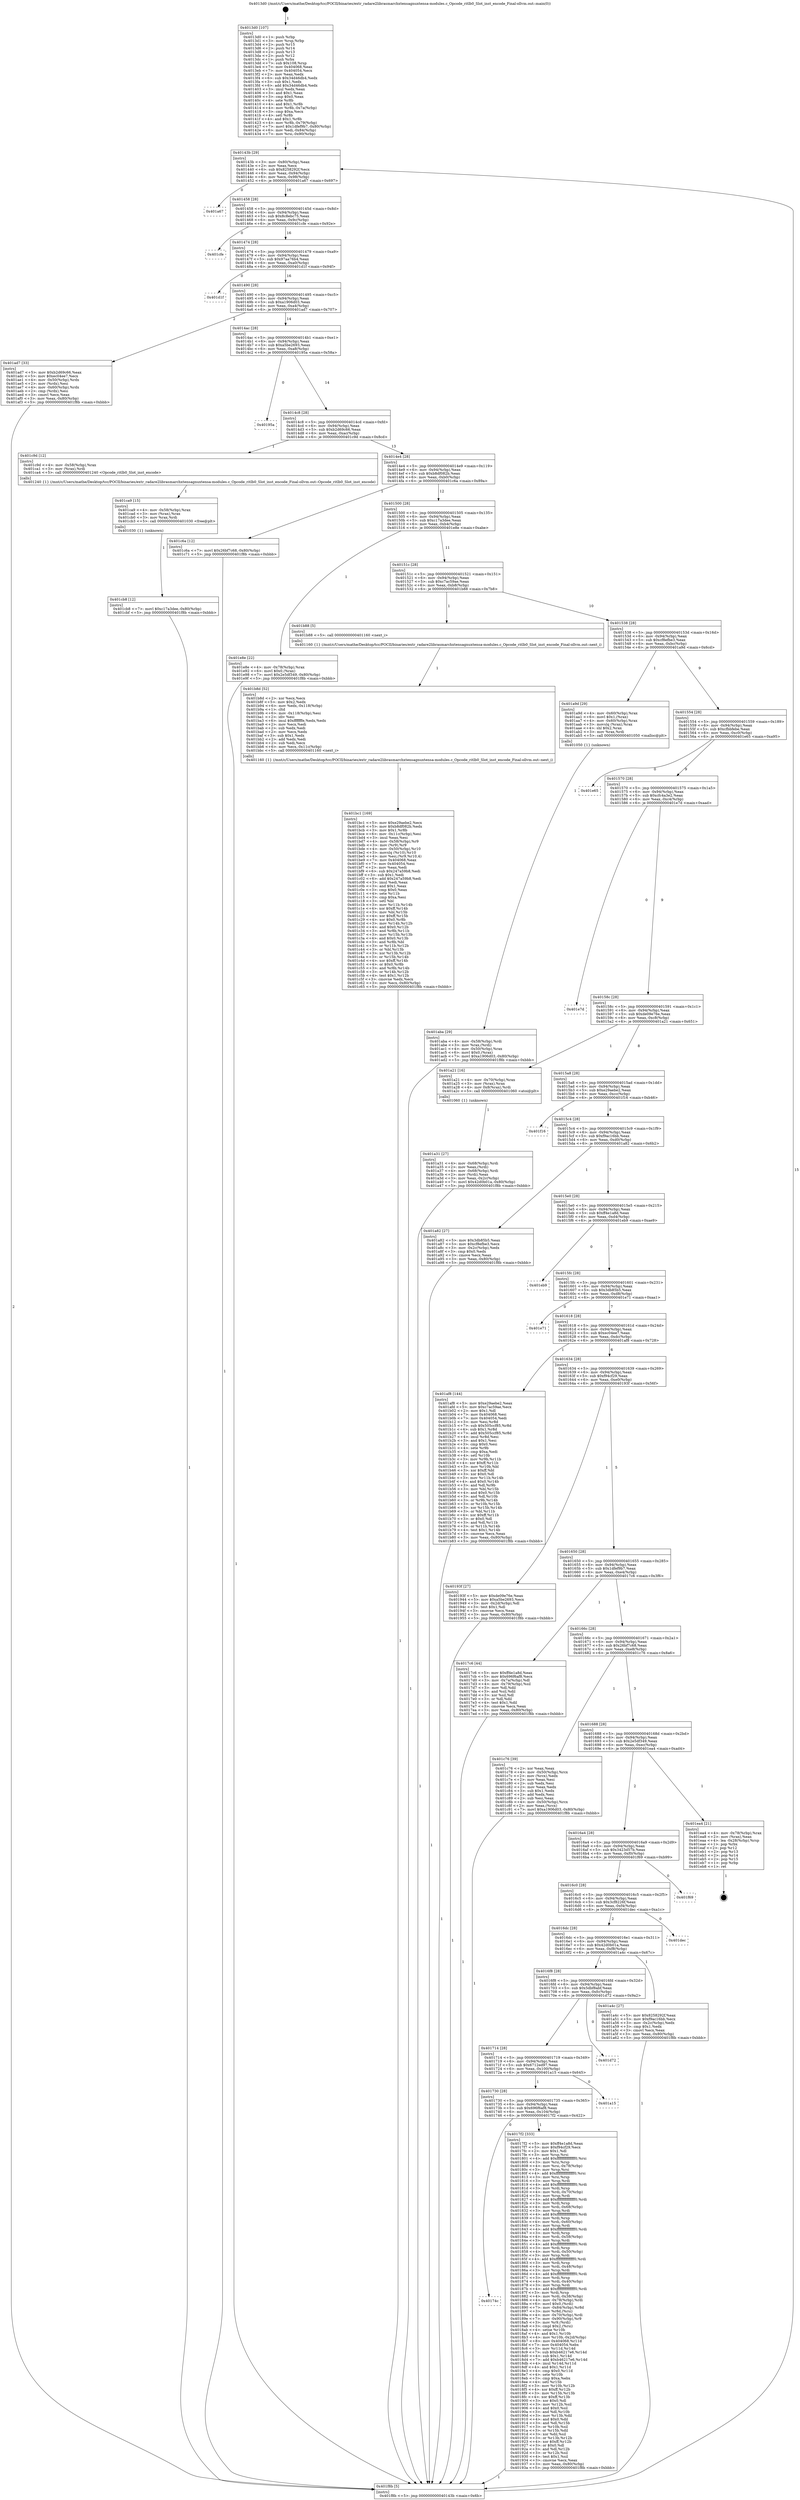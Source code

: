 digraph "0x4013d0" {
  label = "0x4013d0 (/mnt/c/Users/mathe/Desktop/tcc/POCII/binaries/extr_radare2librasmarchxtensagnuxtensa-modules.c_Opcode_ritlb0_Slot_inst_encode_Final-ollvm.out::main(0))"
  labelloc = "t"
  node[shape=record]

  Entry [label="",width=0.3,height=0.3,shape=circle,fillcolor=black,style=filled]
  "0x40143b" [label="{
     0x40143b [29]\l
     | [instrs]\l
     &nbsp;&nbsp;0x40143b \<+3\>: mov -0x80(%rbp),%eax\l
     &nbsp;&nbsp;0x40143e \<+2\>: mov %eax,%ecx\l
     &nbsp;&nbsp;0x401440 \<+6\>: sub $0x8258292f,%ecx\l
     &nbsp;&nbsp;0x401446 \<+6\>: mov %eax,-0x94(%rbp)\l
     &nbsp;&nbsp;0x40144c \<+6\>: mov %ecx,-0x98(%rbp)\l
     &nbsp;&nbsp;0x401452 \<+6\>: je 0000000000401a67 \<main+0x697\>\l
  }"]
  "0x401a67" [label="{
     0x401a67\l
  }", style=dashed]
  "0x401458" [label="{
     0x401458 [28]\l
     | [instrs]\l
     &nbsp;&nbsp;0x401458 \<+5\>: jmp 000000000040145d \<main+0x8d\>\l
     &nbsp;&nbsp;0x40145d \<+6\>: mov -0x94(%rbp),%eax\l
     &nbsp;&nbsp;0x401463 \<+5\>: sub $0x8c8ebc75,%eax\l
     &nbsp;&nbsp;0x401468 \<+6\>: mov %eax,-0x9c(%rbp)\l
     &nbsp;&nbsp;0x40146e \<+6\>: je 0000000000401cfe \<main+0x92e\>\l
  }"]
  Exit [label="",width=0.3,height=0.3,shape=circle,fillcolor=black,style=filled,peripheries=2]
  "0x401cfe" [label="{
     0x401cfe\l
  }", style=dashed]
  "0x401474" [label="{
     0x401474 [28]\l
     | [instrs]\l
     &nbsp;&nbsp;0x401474 \<+5\>: jmp 0000000000401479 \<main+0xa9\>\l
     &nbsp;&nbsp;0x401479 \<+6\>: mov -0x94(%rbp),%eax\l
     &nbsp;&nbsp;0x40147f \<+5\>: sub $0x97aa76b4,%eax\l
     &nbsp;&nbsp;0x401484 \<+6\>: mov %eax,-0xa0(%rbp)\l
     &nbsp;&nbsp;0x40148a \<+6\>: je 0000000000401d1f \<main+0x94f\>\l
  }"]
  "0x401cb8" [label="{
     0x401cb8 [12]\l
     | [instrs]\l
     &nbsp;&nbsp;0x401cb8 \<+7\>: movl $0xc17a3dee,-0x80(%rbp)\l
     &nbsp;&nbsp;0x401cbf \<+5\>: jmp 0000000000401f8b \<main+0xbbb\>\l
  }"]
  "0x401d1f" [label="{
     0x401d1f\l
  }", style=dashed]
  "0x401490" [label="{
     0x401490 [28]\l
     | [instrs]\l
     &nbsp;&nbsp;0x401490 \<+5\>: jmp 0000000000401495 \<main+0xc5\>\l
     &nbsp;&nbsp;0x401495 \<+6\>: mov -0x94(%rbp),%eax\l
     &nbsp;&nbsp;0x40149b \<+5\>: sub $0xa1906d03,%eax\l
     &nbsp;&nbsp;0x4014a0 \<+6\>: mov %eax,-0xa4(%rbp)\l
     &nbsp;&nbsp;0x4014a6 \<+6\>: je 0000000000401ad7 \<main+0x707\>\l
  }"]
  "0x401ca9" [label="{
     0x401ca9 [15]\l
     | [instrs]\l
     &nbsp;&nbsp;0x401ca9 \<+4\>: mov -0x58(%rbp),%rax\l
     &nbsp;&nbsp;0x401cad \<+3\>: mov (%rax),%rax\l
     &nbsp;&nbsp;0x401cb0 \<+3\>: mov %rax,%rdi\l
     &nbsp;&nbsp;0x401cb3 \<+5\>: call 0000000000401030 \<free@plt\>\l
     | [calls]\l
     &nbsp;&nbsp;0x401030 \{1\} (unknown)\l
  }"]
  "0x401ad7" [label="{
     0x401ad7 [33]\l
     | [instrs]\l
     &nbsp;&nbsp;0x401ad7 \<+5\>: mov $0xb2d69c66,%eax\l
     &nbsp;&nbsp;0x401adc \<+5\>: mov $0xec04ee7,%ecx\l
     &nbsp;&nbsp;0x401ae1 \<+4\>: mov -0x50(%rbp),%rdx\l
     &nbsp;&nbsp;0x401ae5 \<+2\>: mov (%rdx),%esi\l
     &nbsp;&nbsp;0x401ae7 \<+4\>: mov -0x60(%rbp),%rdx\l
     &nbsp;&nbsp;0x401aeb \<+2\>: cmp (%rdx),%esi\l
     &nbsp;&nbsp;0x401aed \<+3\>: cmovl %ecx,%eax\l
     &nbsp;&nbsp;0x401af0 \<+3\>: mov %eax,-0x80(%rbp)\l
     &nbsp;&nbsp;0x401af3 \<+5\>: jmp 0000000000401f8b \<main+0xbbb\>\l
  }"]
  "0x4014ac" [label="{
     0x4014ac [28]\l
     | [instrs]\l
     &nbsp;&nbsp;0x4014ac \<+5\>: jmp 00000000004014b1 \<main+0xe1\>\l
     &nbsp;&nbsp;0x4014b1 \<+6\>: mov -0x94(%rbp),%eax\l
     &nbsp;&nbsp;0x4014b7 \<+5\>: sub $0xa5be2693,%eax\l
     &nbsp;&nbsp;0x4014bc \<+6\>: mov %eax,-0xa8(%rbp)\l
     &nbsp;&nbsp;0x4014c2 \<+6\>: je 000000000040195a \<main+0x58a\>\l
  }"]
  "0x401bc1" [label="{
     0x401bc1 [169]\l
     | [instrs]\l
     &nbsp;&nbsp;0x401bc1 \<+5\>: mov $0xe29aebe2,%ecx\l
     &nbsp;&nbsp;0x401bc6 \<+5\>: mov $0xb8df082b,%edx\l
     &nbsp;&nbsp;0x401bcb \<+3\>: mov $0x1,%r8b\l
     &nbsp;&nbsp;0x401bce \<+6\>: mov -0x11c(%rbp),%esi\l
     &nbsp;&nbsp;0x401bd4 \<+3\>: imul %eax,%esi\l
     &nbsp;&nbsp;0x401bd7 \<+4\>: mov -0x58(%rbp),%r9\l
     &nbsp;&nbsp;0x401bdb \<+3\>: mov (%r9),%r9\l
     &nbsp;&nbsp;0x401bde \<+4\>: mov -0x50(%rbp),%r10\l
     &nbsp;&nbsp;0x401be2 \<+3\>: movslq (%r10),%r10\l
     &nbsp;&nbsp;0x401be5 \<+4\>: mov %esi,(%r9,%r10,4)\l
     &nbsp;&nbsp;0x401be9 \<+7\>: mov 0x404068,%eax\l
     &nbsp;&nbsp;0x401bf0 \<+7\>: mov 0x404054,%esi\l
     &nbsp;&nbsp;0x401bf7 \<+2\>: mov %eax,%edi\l
     &nbsp;&nbsp;0x401bf9 \<+6\>: sub $0x247a59b8,%edi\l
     &nbsp;&nbsp;0x401bff \<+3\>: sub $0x1,%edi\l
     &nbsp;&nbsp;0x401c02 \<+6\>: add $0x247a59b8,%edi\l
     &nbsp;&nbsp;0x401c08 \<+3\>: imul %edi,%eax\l
     &nbsp;&nbsp;0x401c0b \<+3\>: and $0x1,%eax\l
     &nbsp;&nbsp;0x401c0e \<+3\>: cmp $0x0,%eax\l
     &nbsp;&nbsp;0x401c11 \<+4\>: sete %r11b\l
     &nbsp;&nbsp;0x401c15 \<+3\>: cmp $0xa,%esi\l
     &nbsp;&nbsp;0x401c18 \<+3\>: setl %bl\l
     &nbsp;&nbsp;0x401c1b \<+3\>: mov %r11b,%r14b\l
     &nbsp;&nbsp;0x401c1e \<+4\>: xor $0xff,%r14b\l
     &nbsp;&nbsp;0x401c22 \<+3\>: mov %bl,%r15b\l
     &nbsp;&nbsp;0x401c25 \<+4\>: xor $0xff,%r15b\l
     &nbsp;&nbsp;0x401c29 \<+4\>: xor $0x0,%r8b\l
     &nbsp;&nbsp;0x401c2d \<+3\>: mov %r14b,%r12b\l
     &nbsp;&nbsp;0x401c30 \<+4\>: and $0x0,%r12b\l
     &nbsp;&nbsp;0x401c34 \<+3\>: and %r8b,%r11b\l
     &nbsp;&nbsp;0x401c37 \<+3\>: mov %r15b,%r13b\l
     &nbsp;&nbsp;0x401c3a \<+4\>: and $0x0,%r13b\l
     &nbsp;&nbsp;0x401c3e \<+3\>: and %r8b,%bl\l
     &nbsp;&nbsp;0x401c41 \<+3\>: or %r11b,%r12b\l
     &nbsp;&nbsp;0x401c44 \<+3\>: or %bl,%r13b\l
     &nbsp;&nbsp;0x401c47 \<+3\>: xor %r13b,%r12b\l
     &nbsp;&nbsp;0x401c4a \<+3\>: or %r15b,%r14b\l
     &nbsp;&nbsp;0x401c4d \<+4\>: xor $0xff,%r14b\l
     &nbsp;&nbsp;0x401c51 \<+4\>: or $0x0,%r8b\l
     &nbsp;&nbsp;0x401c55 \<+3\>: and %r8b,%r14b\l
     &nbsp;&nbsp;0x401c58 \<+3\>: or %r14b,%r12b\l
     &nbsp;&nbsp;0x401c5b \<+4\>: test $0x1,%r12b\l
     &nbsp;&nbsp;0x401c5f \<+3\>: cmovne %edx,%ecx\l
     &nbsp;&nbsp;0x401c62 \<+3\>: mov %ecx,-0x80(%rbp)\l
     &nbsp;&nbsp;0x401c65 \<+5\>: jmp 0000000000401f8b \<main+0xbbb\>\l
  }"]
  "0x40195a" [label="{
     0x40195a\l
  }", style=dashed]
  "0x4014c8" [label="{
     0x4014c8 [28]\l
     | [instrs]\l
     &nbsp;&nbsp;0x4014c8 \<+5\>: jmp 00000000004014cd \<main+0xfd\>\l
     &nbsp;&nbsp;0x4014cd \<+6\>: mov -0x94(%rbp),%eax\l
     &nbsp;&nbsp;0x4014d3 \<+5\>: sub $0xb2d69c66,%eax\l
     &nbsp;&nbsp;0x4014d8 \<+6\>: mov %eax,-0xac(%rbp)\l
     &nbsp;&nbsp;0x4014de \<+6\>: je 0000000000401c9d \<main+0x8cd\>\l
  }"]
  "0x401b8d" [label="{
     0x401b8d [52]\l
     | [instrs]\l
     &nbsp;&nbsp;0x401b8d \<+2\>: xor %ecx,%ecx\l
     &nbsp;&nbsp;0x401b8f \<+5\>: mov $0x2,%edx\l
     &nbsp;&nbsp;0x401b94 \<+6\>: mov %edx,-0x118(%rbp)\l
     &nbsp;&nbsp;0x401b9a \<+1\>: cltd\l
     &nbsp;&nbsp;0x401b9b \<+6\>: mov -0x118(%rbp),%esi\l
     &nbsp;&nbsp;0x401ba1 \<+2\>: idiv %esi\l
     &nbsp;&nbsp;0x401ba3 \<+6\>: imul $0xfffffffe,%edx,%edx\l
     &nbsp;&nbsp;0x401ba9 \<+2\>: mov %ecx,%edi\l
     &nbsp;&nbsp;0x401bab \<+2\>: sub %edx,%edi\l
     &nbsp;&nbsp;0x401bad \<+2\>: mov %ecx,%edx\l
     &nbsp;&nbsp;0x401baf \<+3\>: sub $0x1,%edx\l
     &nbsp;&nbsp;0x401bb2 \<+2\>: add %edx,%edi\l
     &nbsp;&nbsp;0x401bb4 \<+2\>: sub %edi,%ecx\l
     &nbsp;&nbsp;0x401bb6 \<+6\>: mov %ecx,-0x11c(%rbp)\l
     &nbsp;&nbsp;0x401bbc \<+5\>: call 0000000000401160 \<next_i\>\l
     | [calls]\l
     &nbsp;&nbsp;0x401160 \{1\} (/mnt/c/Users/mathe/Desktop/tcc/POCII/binaries/extr_radare2librasmarchxtensagnuxtensa-modules.c_Opcode_ritlb0_Slot_inst_encode_Final-ollvm.out::next_i)\l
  }"]
  "0x401c9d" [label="{
     0x401c9d [12]\l
     | [instrs]\l
     &nbsp;&nbsp;0x401c9d \<+4\>: mov -0x58(%rbp),%rax\l
     &nbsp;&nbsp;0x401ca1 \<+3\>: mov (%rax),%rdi\l
     &nbsp;&nbsp;0x401ca4 \<+5\>: call 0000000000401240 \<Opcode_ritlb0_Slot_inst_encode\>\l
     | [calls]\l
     &nbsp;&nbsp;0x401240 \{1\} (/mnt/c/Users/mathe/Desktop/tcc/POCII/binaries/extr_radare2librasmarchxtensagnuxtensa-modules.c_Opcode_ritlb0_Slot_inst_encode_Final-ollvm.out::Opcode_ritlb0_Slot_inst_encode)\l
  }"]
  "0x4014e4" [label="{
     0x4014e4 [28]\l
     | [instrs]\l
     &nbsp;&nbsp;0x4014e4 \<+5\>: jmp 00000000004014e9 \<main+0x119\>\l
     &nbsp;&nbsp;0x4014e9 \<+6\>: mov -0x94(%rbp),%eax\l
     &nbsp;&nbsp;0x4014ef \<+5\>: sub $0xb8df082b,%eax\l
     &nbsp;&nbsp;0x4014f4 \<+6\>: mov %eax,-0xb0(%rbp)\l
     &nbsp;&nbsp;0x4014fa \<+6\>: je 0000000000401c6a \<main+0x89a\>\l
  }"]
  "0x401aba" [label="{
     0x401aba [29]\l
     | [instrs]\l
     &nbsp;&nbsp;0x401aba \<+4\>: mov -0x58(%rbp),%rdi\l
     &nbsp;&nbsp;0x401abe \<+3\>: mov %rax,(%rdi)\l
     &nbsp;&nbsp;0x401ac1 \<+4\>: mov -0x50(%rbp),%rax\l
     &nbsp;&nbsp;0x401ac5 \<+6\>: movl $0x0,(%rax)\l
     &nbsp;&nbsp;0x401acb \<+7\>: movl $0xa1906d03,-0x80(%rbp)\l
     &nbsp;&nbsp;0x401ad2 \<+5\>: jmp 0000000000401f8b \<main+0xbbb\>\l
  }"]
  "0x401c6a" [label="{
     0x401c6a [12]\l
     | [instrs]\l
     &nbsp;&nbsp;0x401c6a \<+7\>: movl $0x26bf7c68,-0x80(%rbp)\l
     &nbsp;&nbsp;0x401c71 \<+5\>: jmp 0000000000401f8b \<main+0xbbb\>\l
  }"]
  "0x401500" [label="{
     0x401500 [28]\l
     | [instrs]\l
     &nbsp;&nbsp;0x401500 \<+5\>: jmp 0000000000401505 \<main+0x135\>\l
     &nbsp;&nbsp;0x401505 \<+6\>: mov -0x94(%rbp),%eax\l
     &nbsp;&nbsp;0x40150b \<+5\>: sub $0xc17a3dee,%eax\l
     &nbsp;&nbsp;0x401510 \<+6\>: mov %eax,-0xb4(%rbp)\l
     &nbsp;&nbsp;0x401516 \<+6\>: je 0000000000401e8e \<main+0xabe\>\l
  }"]
  "0x401a31" [label="{
     0x401a31 [27]\l
     | [instrs]\l
     &nbsp;&nbsp;0x401a31 \<+4\>: mov -0x68(%rbp),%rdi\l
     &nbsp;&nbsp;0x401a35 \<+2\>: mov %eax,(%rdi)\l
     &nbsp;&nbsp;0x401a37 \<+4\>: mov -0x68(%rbp),%rdi\l
     &nbsp;&nbsp;0x401a3b \<+2\>: mov (%rdi),%eax\l
     &nbsp;&nbsp;0x401a3d \<+3\>: mov %eax,-0x2c(%rbp)\l
     &nbsp;&nbsp;0x401a40 \<+7\>: movl $0x42d0b01a,-0x80(%rbp)\l
     &nbsp;&nbsp;0x401a47 \<+5\>: jmp 0000000000401f8b \<main+0xbbb\>\l
  }"]
  "0x401e8e" [label="{
     0x401e8e [22]\l
     | [instrs]\l
     &nbsp;&nbsp;0x401e8e \<+4\>: mov -0x78(%rbp),%rax\l
     &nbsp;&nbsp;0x401e92 \<+6\>: movl $0x0,(%rax)\l
     &nbsp;&nbsp;0x401e98 \<+7\>: movl $0x2e5df349,-0x80(%rbp)\l
     &nbsp;&nbsp;0x401e9f \<+5\>: jmp 0000000000401f8b \<main+0xbbb\>\l
  }"]
  "0x40151c" [label="{
     0x40151c [28]\l
     | [instrs]\l
     &nbsp;&nbsp;0x40151c \<+5\>: jmp 0000000000401521 \<main+0x151\>\l
     &nbsp;&nbsp;0x401521 \<+6\>: mov -0x94(%rbp),%eax\l
     &nbsp;&nbsp;0x401527 \<+5\>: sub $0xc7ac59ae,%eax\l
     &nbsp;&nbsp;0x40152c \<+6\>: mov %eax,-0xb8(%rbp)\l
     &nbsp;&nbsp;0x401532 \<+6\>: je 0000000000401b88 \<main+0x7b8\>\l
  }"]
  "0x40174c" [label="{
     0x40174c\l
  }", style=dashed]
  "0x401b88" [label="{
     0x401b88 [5]\l
     | [instrs]\l
     &nbsp;&nbsp;0x401b88 \<+5\>: call 0000000000401160 \<next_i\>\l
     | [calls]\l
     &nbsp;&nbsp;0x401160 \{1\} (/mnt/c/Users/mathe/Desktop/tcc/POCII/binaries/extr_radare2librasmarchxtensagnuxtensa-modules.c_Opcode_ritlb0_Slot_inst_encode_Final-ollvm.out::next_i)\l
  }"]
  "0x401538" [label="{
     0x401538 [28]\l
     | [instrs]\l
     &nbsp;&nbsp;0x401538 \<+5\>: jmp 000000000040153d \<main+0x16d\>\l
     &nbsp;&nbsp;0x40153d \<+6\>: mov -0x94(%rbp),%eax\l
     &nbsp;&nbsp;0x401543 \<+5\>: sub $0xcf8efbe3,%eax\l
     &nbsp;&nbsp;0x401548 \<+6\>: mov %eax,-0xbc(%rbp)\l
     &nbsp;&nbsp;0x40154e \<+6\>: je 0000000000401a9d \<main+0x6cd\>\l
  }"]
  "0x4017f2" [label="{
     0x4017f2 [333]\l
     | [instrs]\l
     &nbsp;&nbsp;0x4017f2 \<+5\>: mov $0xff4e1a8d,%eax\l
     &nbsp;&nbsp;0x4017f7 \<+5\>: mov $0xf94cf29,%ecx\l
     &nbsp;&nbsp;0x4017fc \<+2\>: mov $0x1,%dl\l
     &nbsp;&nbsp;0x4017fe \<+3\>: mov %rsp,%rsi\l
     &nbsp;&nbsp;0x401801 \<+4\>: add $0xfffffffffffffff0,%rsi\l
     &nbsp;&nbsp;0x401805 \<+3\>: mov %rsi,%rsp\l
     &nbsp;&nbsp;0x401808 \<+4\>: mov %rsi,-0x78(%rbp)\l
     &nbsp;&nbsp;0x40180c \<+3\>: mov %rsp,%rsi\l
     &nbsp;&nbsp;0x40180f \<+4\>: add $0xfffffffffffffff0,%rsi\l
     &nbsp;&nbsp;0x401813 \<+3\>: mov %rsi,%rsp\l
     &nbsp;&nbsp;0x401816 \<+3\>: mov %rsp,%rdi\l
     &nbsp;&nbsp;0x401819 \<+4\>: add $0xfffffffffffffff0,%rdi\l
     &nbsp;&nbsp;0x40181d \<+3\>: mov %rdi,%rsp\l
     &nbsp;&nbsp;0x401820 \<+4\>: mov %rdi,-0x70(%rbp)\l
     &nbsp;&nbsp;0x401824 \<+3\>: mov %rsp,%rdi\l
     &nbsp;&nbsp;0x401827 \<+4\>: add $0xfffffffffffffff0,%rdi\l
     &nbsp;&nbsp;0x40182b \<+3\>: mov %rdi,%rsp\l
     &nbsp;&nbsp;0x40182e \<+4\>: mov %rdi,-0x68(%rbp)\l
     &nbsp;&nbsp;0x401832 \<+3\>: mov %rsp,%rdi\l
     &nbsp;&nbsp;0x401835 \<+4\>: add $0xfffffffffffffff0,%rdi\l
     &nbsp;&nbsp;0x401839 \<+3\>: mov %rdi,%rsp\l
     &nbsp;&nbsp;0x40183c \<+4\>: mov %rdi,-0x60(%rbp)\l
     &nbsp;&nbsp;0x401840 \<+3\>: mov %rsp,%rdi\l
     &nbsp;&nbsp;0x401843 \<+4\>: add $0xfffffffffffffff0,%rdi\l
     &nbsp;&nbsp;0x401847 \<+3\>: mov %rdi,%rsp\l
     &nbsp;&nbsp;0x40184a \<+4\>: mov %rdi,-0x58(%rbp)\l
     &nbsp;&nbsp;0x40184e \<+3\>: mov %rsp,%rdi\l
     &nbsp;&nbsp;0x401851 \<+4\>: add $0xfffffffffffffff0,%rdi\l
     &nbsp;&nbsp;0x401855 \<+3\>: mov %rdi,%rsp\l
     &nbsp;&nbsp;0x401858 \<+4\>: mov %rdi,-0x50(%rbp)\l
     &nbsp;&nbsp;0x40185c \<+3\>: mov %rsp,%rdi\l
     &nbsp;&nbsp;0x40185f \<+4\>: add $0xfffffffffffffff0,%rdi\l
     &nbsp;&nbsp;0x401863 \<+3\>: mov %rdi,%rsp\l
     &nbsp;&nbsp;0x401866 \<+4\>: mov %rdi,-0x48(%rbp)\l
     &nbsp;&nbsp;0x40186a \<+3\>: mov %rsp,%rdi\l
     &nbsp;&nbsp;0x40186d \<+4\>: add $0xfffffffffffffff0,%rdi\l
     &nbsp;&nbsp;0x401871 \<+3\>: mov %rdi,%rsp\l
     &nbsp;&nbsp;0x401874 \<+4\>: mov %rdi,-0x40(%rbp)\l
     &nbsp;&nbsp;0x401878 \<+3\>: mov %rsp,%rdi\l
     &nbsp;&nbsp;0x40187b \<+4\>: add $0xfffffffffffffff0,%rdi\l
     &nbsp;&nbsp;0x40187f \<+3\>: mov %rdi,%rsp\l
     &nbsp;&nbsp;0x401882 \<+4\>: mov %rdi,-0x38(%rbp)\l
     &nbsp;&nbsp;0x401886 \<+4\>: mov -0x78(%rbp),%rdi\l
     &nbsp;&nbsp;0x40188a \<+6\>: movl $0x0,(%rdi)\l
     &nbsp;&nbsp;0x401890 \<+7\>: mov -0x84(%rbp),%r8d\l
     &nbsp;&nbsp;0x401897 \<+3\>: mov %r8d,(%rsi)\l
     &nbsp;&nbsp;0x40189a \<+4\>: mov -0x70(%rbp),%rdi\l
     &nbsp;&nbsp;0x40189e \<+7\>: mov -0x90(%rbp),%r9\l
     &nbsp;&nbsp;0x4018a5 \<+3\>: mov %r9,(%rdi)\l
     &nbsp;&nbsp;0x4018a8 \<+3\>: cmpl $0x2,(%rsi)\l
     &nbsp;&nbsp;0x4018ab \<+4\>: setne %r10b\l
     &nbsp;&nbsp;0x4018af \<+4\>: and $0x1,%r10b\l
     &nbsp;&nbsp;0x4018b3 \<+4\>: mov %r10b,-0x2d(%rbp)\l
     &nbsp;&nbsp;0x4018b7 \<+8\>: mov 0x404068,%r11d\l
     &nbsp;&nbsp;0x4018bf \<+7\>: mov 0x404054,%ebx\l
     &nbsp;&nbsp;0x4018c6 \<+3\>: mov %r11d,%r14d\l
     &nbsp;&nbsp;0x4018c9 \<+7\>: sub $0xb46217e6,%r14d\l
     &nbsp;&nbsp;0x4018d0 \<+4\>: sub $0x1,%r14d\l
     &nbsp;&nbsp;0x4018d4 \<+7\>: add $0xb46217e6,%r14d\l
     &nbsp;&nbsp;0x4018db \<+4\>: imul %r14d,%r11d\l
     &nbsp;&nbsp;0x4018df \<+4\>: and $0x1,%r11d\l
     &nbsp;&nbsp;0x4018e3 \<+4\>: cmp $0x0,%r11d\l
     &nbsp;&nbsp;0x4018e7 \<+4\>: sete %r10b\l
     &nbsp;&nbsp;0x4018eb \<+3\>: cmp $0xa,%ebx\l
     &nbsp;&nbsp;0x4018ee \<+4\>: setl %r15b\l
     &nbsp;&nbsp;0x4018f2 \<+3\>: mov %r10b,%r12b\l
     &nbsp;&nbsp;0x4018f5 \<+4\>: xor $0xff,%r12b\l
     &nbsp;&nbsp;0x4018f9 \<+3\>: mov %r15b,%r13b\l
     &nbsp;&nbsp;0x4018fc \<+4\>: xor $0xff,%r13b\l
     &nbsp;&nbsp;0x401900 \<+3\>: xor $0x0,%dl\l
     &nbsp;&nbsp;0x401903 \<+3\>: mov %r12b,%sil\l
     &nbsp;&nbsp;0x401906 \<+4\>: and $0x0,%sil\l
     &nbsp;&nbsp;0x40190a \<+3\>: and %dl,%r10b\l
     &nbsp;&nbsp;0x40190d \<+3\>: mov %r13b,%dil\l
     &nbsp;&nbsp;0x401910 \<+4\>: and $0x0,%dil\l
     &nbsp;&nbsp;0x401914 \<+3\>: and %dl,%r15b\l
     &nbsp;&nbsp;0x401917 \<+3\>: or %r10b,%sil\l
     &nbsp;&nbsp;0x40191a \<+3\>: or %r15b,%dil\l
     &nbsp;&nbsp;0x40191d \<+3\>: xor %dil,%sil\l
     &nbsp;&nbsp;0x401920 \<+3\>: or %r13b,%r12b\l
     &nbsp;&nbsp;0x401923 \<+4\>: xor $0xff,%r12b\l
     &nbsp;&nbsp;0x401927 \<+3\>: or $0x0,%dl\l
     &nbsp;&nbsp;0x40192a \<+3\>: and %dl,%r12b\l
     &nbsp;&nbsp;0x40192d \<+3\>: or %r12b,%sil\l
     &nbsp;&nbsp;0x401930 \<+4\>: test $0x1,%sil\l
     &nbsp;&nbsp;0x401934 \<+3\>: cmovne %ecx,%eax\l
     &nbsp;&nbsp;0x401937 \<+3\>: mov %eax,-0x80(%rbp)\l
     &nbsp;&nbsp;0x40193a \<+5\>: jmp 0000000000401f8b \<main+0xbbb\>\l
  }"]
  "0x401a9d" [label="{
     0x401a9d [29]\l
     | [instrs]\l
     &nbsp;&nbsp;0x401a9d \<+4\>: mov -0x60(%rbp),%rax\l
     &nbsp;&nbsp;0x401aa1 \<+6\>: movl $0x1,(%rax)\l
     &nbsp;&nbsp;0x401aa7 \<+4\>: mov -0x60(%rbp),%rax\l
     &nbsp;&nbsp;0x401aab \<+3\>: movslq (%rax),%rax\l
     &nbsp;&nbsp;0x401aae \<+4\>: shl $0x2,%rax\l
     &nbsp;&nbsp;0x401ab2 \<+3\>: mov %rax,%rdi\l
     &nbsp;&nbsp;0x401ab5 \<+5\>: call 0000000000401050 \<malloc@plt\>\l
     | [calls]\l
     &nbsp;&nbsp;0x401050 \{1\} (unknown)\l
  }"]
  "0x401554" [label="{
     0x401554 [28]\l
     | [instrs]\l
     &nbsp;&nbsp;0x401554 \<+5\>: jmp 0000000000401559 \<main+0x189\>\l
     &nbsp;&nbsp;0x401559 \<+6\>: mov -0x94(%rbp),%eax\l
     &nbsp;&nbsp;0x40155f \<+5\>: sub $0xcfbbfebe,%eax\l
     &nbsp;&nbsp;0x401564 \<+6\>: mov %eax,-0xc0(%rbp)\l
     &nbsp;&nbsp;0x40156a \<+6\>: je 0000000000401e65 \<main+0xa95\>\l
  }"]
  "0x401730" [label="{
     0x401730 [28]\l
     | [instrs]\l
     &nbsp;&nbsp;0x401730 \<+5\>: jmp 0000000000401735 \<main+0x365\>\l
     &nbsp;&nbsp;0x401735 \<+6\>: mov -0x94(%rbp),%eax\l
     &nbsp;&nbsp;0x40173b \<+5\>: sub $0x696f6af8,%eax\l
     &nbsp;&nbsp;0x401740 \<+6\>: mov %eax,-0x104(%rbp)\l
     &nbsp;&nbsp;0x401746 \<+6\>: je 00000000004017f2 \<main+0x422\>\l
  }"]
  "0x401e65" [label="{
     0x401e65\l
  }", style=dashed]
  "0x401570" [label="{
     0x401570 [28]\l
     | [instrs]\l
     &nbsp;&nbsp;0x401570 \<+5\>: jmp 0000000000401575 \<main+0x1a5\>\l
     &nbsp;&nbsp;0x401575 \<+6\>: mov -0x94(%rbp),%eax\l
     &nbsp;&nbsp;0x40157b \<+5\>: sub $0xcfc4a3e2,%eax\l
     &nbsp;&nbsp;0x401580 \<+6\>: mov %eax,-0xc4(%rbp)\l
     &nbsp;&nbsp;0x401586 \<+6\>: je 0000000000401e7d \<main+0xaad\>\l
  }"]
  "0x401a15" [label="{
     0x401a15\l
  }", style=dashed]
  "0x401e7d" [label="{
     0x401e7d\l
  }", style=dashed]
  "0x40158c" [label="{
     0x40158c [28]\l
     | [instrs]\l
     &nbsp;&nbsp;0x40158c \<+5\>: jmp 0000000000401591 \<main+0x1c1\>\l
     &nbsp;&nbsp;0x401591 \<+6\>: mov -0x94(%rbp),%eax\l
     &nbsp;&nbsp;0x401597 \<+5\>: sub $0xde09e76e,%eax\l
     &nbsp;&nbsp;0x40159c \<+6\>: mov %eax,-0xc8(%rbp)\l
     &nbsp;&nbsp;0x4015a2 \<+6\>: je 0000000000401a21 \<main+0x651\>\l
  }"]
  "0x401714" [label="{
     0x401714 [28]\l
     | [instrs]\l
     &nbsp;&nbsp;0x401714 \<+5\>: jmp 0000000000401719 \<main+0x349\>\l
     &nbsp;&nbsp;0x401719 \<+6\>: mov -0x94(%rbp),%eax\l
     &nbsp;&nbsp;0x40171f \<+5\>: sub $0x6712ed97,%eax\l
     &nbsp;&nbsp;0x401724 \<+6\>: mov %eax,-0x100(%rbp)\l
     &nbsp;&nbsp;0x40172a \<+6\>: je 0000000000401a15 \<main+0x645\>\l
  }"]
  "0x401a21" [label="{
     0x401a21 [16]\l
     | [instrs]\l
     &nbsp;&nbsp;0x401a21 \<+4\>: mov -0x70(%rbp),%rax\l
     &nbsp;&nbsp;0x401a25 \<+3\>: mov (%rax),%rax\l
     &nbsp;&nbsp;0x401a28 \<+4\>: mov 0x8(%rax),%rdi\l
     &nbsp;&nbsp;0x401a2c \<+5\>: call 0000000000401060 \<atoi@plt\>\l
     | [calls]\l
     &nbsp;&nbsp;0x401060 \{1\} (unknown)\l
  }"]
  "0x4015a8" [label="{
     0x4015a8 [28]\l
     | [instrs]\l
     &nbsp;&nbsp;0x4015a8 \<+5\>: jmp 00000000004015ad \<main+0x1dd\>\l
     &nbsp;&nbsp;0x4015ad \<+6\>: mov -0x94(%rbp),%eax\l
     &nbsp;&nbsp;0x4015b3 \<+5\>: sub $0xe29aebe2,%eax\l
     &nbsp;&nbsp;0x4015b8 \<+6\>: mov %eax,-0xcc(%rbp)\l
     &nbsp;&nbsp;0x4015be \<+6\>: je 0000000000401f16 \<main+0xb46\>\l
  }"]
  "0x401d72" [label="{
     0x401d72\l
  }", style=dashed]
  "0x401f16" [label="{
     0x401f16\l
  }", style=dashed]
  "0x4015c4" [label="{
     0x4015c4 [28]\l
     | [instrs]\l
     &nbsp;&nbsp;0x4015c4 \<+5\>: jmp 00000000004015c9 \<main+0x1f9\>\l
     &nbsp;&nbsp;0x4015c9 \<+6\>: mov -0x94(%rbp),%eax\l
     &nbsp;&nbsp;0x4015cf \<+5\>: sub $0xf9ac16bb,%eax\l
     &nbsp;&nbsp;0x4015d4 \<+6\>: mov %eax,-0xd0(%rbp)\l
     &nbsp;&nbsp;0x4015da \<+6\>: je 0000000000401a82 \<main+0x6b2\>\l
  }"]
  "0x4016f8" [label="{
     0x4016f8 [28]\l
     | [instrs]\l
     &nbsp;&nbsp;0x4016f8 \<+5\>: jmp 00000000004016fd \<main+0x32d\>\l
     &nbsp;&nbsp;0x4016fd \<+6\>: mov -0x94(%rbp),%eax\l
     &nbsp;&nbsp;0x401703 \<+5\>: sub $0x5dbf8abf,%eax\l
     &nbsp;&nbsp;0x401708 \<+6\>: mov %eax,-0xfc(%rbp)\l
     &nbsp;&nbsp;0x40170e \<+6\>: je 0000000000401d72 \<main+0x9a2\>\l
  }"]
  "0x401a82" [label="{
     0x401a82 [27]\l
     | [instrs]\l
     &nbsp;&nbsp;0x401a82 \<+5\>: mov $0x3db85b5,%eax\l
     &nbsp;&nbsp;0x401a87 \<+5\>: mov $0xcf8efbe3,%ecx\l
     &nbsp;&nbsp;0x401a8c \<+3\>: mov -0x2c(%rbp),%edx\l
     &nbsp;&nbsp;0x401a8f \<+3\>: cmp $0x0,%edx\l
     &nbsp;&nbsp;0x401a92 \<+3\>: cmove %ecx,%eax\l
     &nbsp;&nbsp;0x401a95 \<+3\>: mov %eax,-0x80(%rbp)\l
     &nbsp;&nbsp;0x401a98 \<+5\>: jmp 0000000000401f8b \<main+0xbbb\>\l
  }"]
  "0x4015e0" [label="{
     0x4015e0 [28]\l
     | [instrs]\l
     &nbsp;&nbsp;0x4015e0 \<+5\>: jmp 00000000004015e5 \<main+0x215\>\l
     &nbsp;&nbsp;0x4015e5 \<+6\>: mov -0x94(%rbp),%eax\l
     &nbsp;&nbsp;0x4015eb \<+5\>: sub $0xff4e1a8d,%eax\l
     &nbsp;&nbsp;0x4015f0 \<+6\>: mov %eax,-0xd4(%rbp)\l
     &nbsp;&nbsp;0x4015f6 \<+6\>: je 0000000000401eb9 \<main+0xae9\>\l
  }"]
  "0x401a4c" [label="{
     0x401a4c [27]\l
     | [instrs]\l
     &nbsp;&nbsp;0x401a4c \<+5\>: mov $0x8258292f,%eax\l
     &nbsp;&nbsp;0x401a51 \<+5\>: mov $0xf9ac16bb,%ecx\l
     &nbsp;&nbsp;0x401a56 \<+3\>: mov -0x2c(%rbp),%edx\l
     &nbsp;&nbsp;0x401a59 \<+3\>: cmp $0x1,%edx\l
     &nbsp;&nbsp;0x401a5c \<+3\>: cmovl %ecx,%eax\l
     &nbsp;&nbsp;0x401a5f \<+3\>: mov %eax,-0x80(%rbp)\l
     &nbsp;&nbsp;0x401a62 \<+5\>: jmp 0000000000401f8b \<main+0xbbb\>\l
  }"]
  "0x401eb9" [label="{
     0x401eb9\l
  }", style=dashed]
  "0x4015fc" [label="{
     0x4015fc [28]\l
     | [instrs]\l
     &nbsp;&nbsp;0x4015fc \<+5\>: jmp 0000000000401601 \<main+0x231\>\l
     &nbsp;&nbsp;0x401601 \<+6\>: mov -0x94(%rbp),%eax\l
     &nbsp;&nbsp;0x401607 \<+5\>: sub $0x3db85b5,%eax\l
     &nbsp;&nbsp;0x40160c \<+6\>: mov %eax,-0xd8(%rbp)\l
     &nbsp;&nbsp;0x401612 \<+6\>: je 0000000000401e71 \<main+0xaa1\>\l
  }"]
  "0x4016dc" [label="{
     0x4016dc [28]\l
     | [instrs]\l
     &nbsp;&nbsp;0x4016dc \<+5\>: jmp 00000000004016e1 \<main+0x311\>\l
     &nbsp;&nbsp;0x4016e1 \<+6\>: mov -0x94(%rbp),%eax\l
     &nbsp;&nbsp;0x4016e7 \<+5\>: sub $0x42d0b01a,%eax\l
     &nbsp;&nbsp;0x4016ec \<+6\>: mov %eax,-0xf8(%rbp)\l
     &nbsp;&nbsp;0x4016f2 \<+6\>: je 0000000000401a4c \<main+0x67c\>\l
  }"]
  "0x401e71" [label="{
     0x401e71\l
  }", style=dashed]
  "0x401618" [label="{
     0x401618 [28]\l
     | [instrs]\l
     &nbsp;&nbsp;0x401618 \<+5\>: jmp 000000000040161d \<main+0x24d\>\l
     &nbsp;&nbsp;0x40161d \<+6\>: mov -0x94(%rbp),%eax\l
     &nbsp;&nbsp;0x401623 \<+5\>: sub $0xec04ee7,%eax\l
     &nbsp;&nbsp;0x401628 \<+6\>: mov %eax,-0xdc(%rbp)\l
     &nbsp;&nbsp;0x40162e \<+6\>: je 0000000000401af8 \<main+0x728\>\l
  }"]
  "0x401dec" [label="{
     0x401dec\l
  }", style=dashed]
  "0x401af8" [label="{
     0x401af8 [144]\l
     | [instrs]\l
     &nbsp;&nbsp;0x401af8 \<+5\>: mov $0xe29aebe2,%eax\l
     &nbsp;&nbsp;0x401afd \<+5\>: mov $0xc7ac59ae,%ecx\l
     &nbsp;&nbsp;0x401b02 \<+2\>: mov $0x1,%dl\l
     &nbsp;&nbsp;0x401b04 \<+7\>: mov 0x404068,%esi\l
     &nbsp;&nbsp;0x401b0b \<+7\>: mov 0x404054,%edi\l
     &nbsp;&nbsp;0x401b12 \<+3\>: mov %esi,%r8d\l
     &nbsp;&nbsp;0x401b15 \<+7\>: sub $0x505ccf85,%r8d\l
     &nbsp;&nbsp;0x401b1c \<+4\>: sub $0x1,%r8d\l
     &nbsp;&nbsp;0x401b20 \<+7\>: add $0x505ccf85,%r8d\l
     &nbsp;&nbsp;0x401b27 \<+4\>: imul %r8d,%esi\l
     &nbsp;&nbsp;0x401b2b \<+3\>: and $0x1,%esi\l
     &nbsp;&nbsp;0x401b2e \<+3\>: cmp $0x0,%esi\l
     &nbsp;&nbsp;0x401b31 \<+4\>: sete %r9b\l
     &nbsp;&nbsp;0x401b35 \<+3\>: cmp $0xa,%edi\l
     &nbsp;&nbsp;0x401b38 \<+4\>: setl %r10b\l
     &nbsp;&nbsp;0x401b3c \<+3\>: mov %r9b,%r11b\l
     &nbsp;&nbsp;0x401b3f \<+4\>: xor $0xff,%r11b\l
     &nbsp;&nbsp;0x401b43 \<+3\>: mov %r10b,%bl\l
     &nbsp;&nbsp;0x401b46 \<+3\>: xor $0xff,%bl\l
     &nbsp;&nbsp;0x401b49 \<+3\>: xor $0x0,%dl\l
     &nbsp;&nbsp;0x401b4c \<+3\>: mov %r11b,%r14b\l
     &nbsp;&nbsp;0x401b4f \<+4\>: and $0x0,%r14b\l
     &nbsp;&nbsp;0x401b53 \<+3\>: and %dl,%r9b\l
     &nbsp;&nbsp;0x401b56 \<+3\>: mov %bl,%r15b\l
     &nbsp;&nbsp;0x401b59 \<+4\>: and $0x0,%r15b\l
     &nbsp;&nbsp;0x401b5d \<+3\>: and %dl,%r10b\l
     &nbsp;&nbsp;0x401b60 \<+3\>: or %r9b,%r14b\l
     &nbsp;&nbsp;0x401b63 \<+3\>: or %r10b,%r15b\l
     &nbsp;&nbsp;0x401b66 \<+3\>: xor %r15b,%r14b\l
     &nbsp;&nbsp;0x401b69 \<+3\>: or %bl,%r11b\l
     &nbsp;&nbsp;0x401b6c \<+4\>: xor $0xff,%r11b\l
     &nbsp;&nbsp;0x401b70 \<+3\>: or $0x0,%dl\l
     &nbsp;&nbsp;0x401b73 \<+3\>: and %dl,%r11b\l
     &nbsp;&nbsp;0x401b76 \<+3\>: or %r11b,%r14b\l
     &nbsp;&nbsp;0x401b79 \<+4\>: test $0x1,%r14b\l
     &nbsp;&nbsp;0x401b7d \<+3\>: cmovne %ecx,%eax\l
     &nbsp;&nbsp;0x401b80 \<+3\>: mov %eax,-0x80(%rbp)\l
     &nbsp;&nbsp;0x401b83 \<+5\>: jmp 0000000000401f8b \<main+0xbbb\>\l
  }"]
  "0x401634" [label="{
     0x401634 [28]\l
     | [instrs]\l
     &nbsp;&nbsp;0x401634 \<+5\>: jmp 0000000000401639 \<main+0x269\>\l
     &nbsp;&nbsp;0x401639 \<+6\>: mov -0x94(%rbp),%eax\l
     &nbsp;&nbsp;0x40163f \<+5\>: sub $0xf94cf29,%eax\l
     &nbsp;&nbsp;0x401644 \<+6\>: mov %eax,-0xe0(%rbp)\l
     &nbsp;&nbsp;0x40164a \<+6\>: je 000000000040193f \<main+0x56f\>\l
  }"]
  "0x4016c0" [label="{
     0x4016c0 [28]\l
     | [instrs]\l
     &nbsp;&nbsp;0x4016c0 \<+5\>: jmp 00000000004016c5 \<main+0x2f5\>\l
     &nbsp;&nbsp;0x4016c5 \<+6\>: mov -0x94(%rbp),%eax\l
     &nbsp;&nbsp;0x4016cb \<+5\>: sub $0x3cf8226f,%eax\l
     &nbsp;&nbsp;0x4016d0 \<+6\>: mov %eax,-0xf4(%rbp)\l
     &nbsp;&nbsp;0x4016d6 \<+6\>: je 0000000000401dec \<main+0xa1c\>\l
  }"]
  "0x40193f" [label="{
     0x40193f [27]\l
     | [instrs]\l
     &nbsp;&nbsp;0x40193f \<+5\>: mov $0xde09e76e,%eax\l
     &nbsp;&nbsp;0x401944 \<+5\>: mov $0xa5be2693,%ecx\l
     &nbsp;&nbsp;0x401949 \<+3\>: mov -0x2d(%rbp),%dl\l
     &nbsp;&nbsp;0x40194c \<+3\>: test $0x1,%dl\l
     &nbsp;&nbsp;0x40194f \<+3\>: cmovne %ecx,%eax\l
     &nbsp;&nbsp;0x401952 \<+3\>: mov %eax,-0x80(%rbp)\l
     &nbsp;&nbsp;0x401955 \<+5\>: jmp 0000000000401f8b \<main+0xbbb\>\l
  }"]
  "0x401650" [label="{
     0x401650 [28]\l
     | [instrs]\l
     &nbsp;&nbsp;0x401650 \<+5\>: jmp 0000000000401655 \<main+0x285\>\l
     &nbsp;&nbsp;0x401655 \<+6\>: mov -0x94(%rbp),%eax\l
     &nbsp;&nbsp;0x40165b \<+5\>: sub $0x1dfef9b7,%eax\l
     &nbsp;&nbsp;0x401660 \<+6\>: mov %eax,-0xe4(%rbp)\l
     &nbsp;&nbsp;0x401666 \<+6\>: je 00000000004017c6 \<main+0x3f6\>\l
  }"]
  "0x401f69" [label="{
     0x401f69\l
  }", style=dashed]
  "0x4017c6" [label="{
     0x4017c6 [44]\l
     | [instrs]\l
     &nbsp;&nbsp;0x4017c6 \<+5\>: mov $0xff4e1a8d,%eax\l
     &nbsp;&nbsp;0x4017cb \<+5\>: mov $0x696f6af8,%ecx\l
     &nbsp;&nbsp;0x4017d0 \<+3\>: mov -0x7a(%rbp),%dl\l
     &nbsp;&nbsp;0x4017d3 \<+4\>: mov -0x79(%rbp),%sil\l
     &nbsp;&nbsp;0x4017d7 \<+3\>: mov %dl,%dil\l
     &nbsp;&nbsp;0x4017da \<+3\>: and %sil,%dil\l
     &nbsp;&nbsp;0x4017dd \<+3\>: xor %sil,%dl\l
     &nbsp;&nbsp;0x4017e0 \<+3\>: or %dl,%dil\l
     &nbsp;&nbsp;0x4017e3 \<+4\>: test $0x1,%dil\l
     &nbsp;&nbsp;0x4017e7 \<+3\>: cmovne %ecx,%eax\l
     &nbsp;&nbsp;0x4017ea \<+3\>: mov %eax,-0x80(%rbp)\l
     &nbsp;&nbsp;0x4017ed \<+5\>: jmp 0000000000401f8b \<main+0xbbb\>\l
  }"]
  "0x40166c" [label="{
     0x40166c [28]\l
     | [instrs]\l
     &nbsp;&nbsp;0x40166c \<+5\>: jmp 0000000000401671 \<main+0x2a1\>\l
     &nbsp;&nbsp;0x401671 \<+6\>: mov -0x94(%rbp),%eax\l
     &nbsp;&nbsp;0x401677 \<+5\>: sub $0x26bf7c68,%eax\l
     &nbsp;&nbsp;0x40167c \<+6\>: mov %eax,-0xe8(%rbp)\l
     &nbsp;&nbsp;0x401682 \<+6\>: je 0000000000401c76 \<main+0x8a6\>\l
  }"]
  "0x401f8b" [label="{
     0x401f8b [5]\l
     | [instrs]\l
     &nbsp;&nbsp;0x401f8b \<+5\>: jmp 000000000040143b \<main+0x6b\>\l
  }"]
  "0x4013d0" [label="{
     0x4013d0 [107]\l
     | [instrs]\l
     &nbsp;&nbsp;0x4013d0 \<+1\>: push %rbp\l
     &nbsp;&nbsp;0x4013d1 \<+3\>: mov %rsp,%rbp\l
     &nbsp;&nbsp;0x4013d4 \<+2\>: push %r15\l
     &nbsp;&nbsp;0x4013d6 \<+2\>: push %r14\l
     &nbsp;&nbsp;0x4013d8 \<+2\>: push %r13\l
     &nbsp;&nbsp;0x4013da \<+2\>: push %r12\l
     &nbsp;&nbsp;0x4013dc \<+1\>: push %rbx\l
     &nbsp;&nbsp;0x4013dd \<+7\>: sub $0x108,%rsp\l
     &nbsp;&nbsp;0x4013e4 \<+7\>: mov 0x404068,%eax\l
     &nbsp;&nbsp;0x4013eb \<+7\>: mov 0x404054,%ecx\l
     &nbsp;&nbsp;0x4013f2 \<+2\>: mov %eax,%edx\l
     &nbsp;&nbsp;0x4013f4 \<+6\>: sub $0x34d46db4,%edx\l
     &nbsp;&nbsp;0x4013fa \<+3\>: sub $0x1,%edx\l
     &nbsp;&nbsp;0x4013fd \<+6\>: add $0x34d46db4,%edx\l
     &nbsp;&nbsp;0x401403 \<+3\>: imul %edx,%eax\l
     &nbsp;&nbsp;0x401406 \<+3\>: and $0x1,%eax\l
     &nbsp;&nbsp;0x401409 \<+3\>: cmp $0x0,%eax\l
     &nbsp;&nbsp;0x40140c \<+4\>: sete %r8b\l
     &nbsp;&nbsp;0x401410 \<+4\>: and $0x1,%r8b\l
     &nbsp;&nbsp;0x401414 \<+4\>: mov %r8b,-0x7a(%rbp)\l
     &nbsp;&nbsp;0x401418 \<+3\>: cmp $0xa,%ecx\l
     &nbsp;&nbsp;0x40141b \<+4\>: setl %r8b\l
     &nbsp;&nbsp;0x40141f \<+4\>: and $0x1,%r8b\l
     &nbsp;&nbsp;0x401423 \<+4\>: mov %r8b,-0x79(%rbp)\l
     &nbsp;&nbsp;0x401427 \<+7\>: movl $0x1dfef9b7,-0x80(%rbp)\l
     &nbsp;&nbsp;0x40142e \<+6\>: mov %edi,-0x84(%rbp)\l
     &nbsp;&nbsp;0x401434 \<+7\>: mov %rsi,-0x90(%rbp)\l
  }"]
  "0x4016a4" [label="{
     0x4016a4 [28]\l
     | [instrs]\l
     &nbsp;&nbsp;0x4016a4 \<+5\>: jmp 00000000004016a9 \<main+0x2d9\>\l
     &nbsp;&nbsp;0x4016a9 \<+6\>: mov -0x94(%rbp),%eax\l
     &nbsp;&nbsp;0x4016af \<+5\>: sub $0x3423d57b,%eax\l
     &nbsp;&nbsp;0x4016b4 \<+6\>: mov %eax,-0xf0(%rbp)\l
     &nbsp;&nbsp;0x4016ba \<+6\>: je 0000000000401f69 \<main+0xb99\>\l
  }"]
  "0x401c76" [label="{
     0x401c76 [39]\l
     | [instrs]\l
     &nbsp;&nbsp;0x401c76 \<+2\>: xor %eax,%eax\l
     &nbsp;&nbsp;0x401c78 \<+4\>: mov -0x50(%rbp),%rcx\l
     &nbsp;&nbsp;0x401c7c \<+2\>: mov (%rcx),%edx\l
     &nbsp;&nbsp;0x401c7e \<+2\>: mov %eax,%esi\l
     &nbsp;&nbsp;0x401c80 \<+2\>: sub %edx,%esi\l
     &nbsp;&nbsp;0x401c82 \<+2\>: mov %eax,%edx\l
     &nbsp;&nbsp;0x401c84 \<+3\>: sub $0x1,%edx\l
     &nbsp;&nbsp;0x401c87 \<+2\>: add %edx,%esi\l
     &nbsp;&nbsp;0x401c89 \<+2\>: sub %esi,%eax\l
     &nbsp;&nbsp;0x401c8b \<+4\>: mov -0x50(%rbp),%rcx\l
     &nbsp;&nbsp;0x401c8f \<+2\>: mov %eax,(%rcx)\l
     &nbsp;&nbsp;0x401c91 \<+7\>: movl $0xa1906d03,-0x80(%rbp)\l
     &nbsp;&nbsp;0x401c98 \<+5\>: jmp 0000000000401f8b \<main+0xbbb\>\l
  }"]
  "0x401688" [label="{
     0x401688 [28]\l
     | [instrs]\l
     &nbsp;&nbsp;0x401688 \<+5\>: jmp 000000000040168d \<main+0x2bd\>\l
     &nbsp;&nbsp;0x40168d \<+6\>: mov -0x94(%rbp),%eax\l
     &nbsp;&nbsp;0x401693 \<+5\>: sub $0x2e5df349,%eax\l
     &nbsp;&nbsp;0x401698 \<+6\>: mov %eax,-0xec(%rbp)\l
     &nbsp;&nbsp;0x40169e \<+6\>: je 0000000000401ea4 \<main+0xad4\>\l
  }"]
  "0x401ea4" [label="{
     0x401ea4 [21]\l
     | [instrs]\l
     &nbsp;&nbsp;0x401ea4 \<+4\>: mov -0x78(%rbp),%rax\l
     &nbsp;&nbsp;0x401ea8 \<+2\>: mov (%rax),%eax\l
     &nbsp;&nbsp;0x401eaa \<+4\>: lea -0x28(%rbp),%rsp\l
     &nbsp;&nbsp;0x401eae \<+1\>: pop %rbx\l
     &nbsp;&nbsp;0x401eaf \<+2\>: pop %r12\l
     &nbsp;&nbsp;0x401eb1 \<+2\>: pop %r13\l
     &nbsp;&nbsp;0x401eb3 \<+2\>: pop %r14\l
     &nbsp;&nbsp;0x401eb5 \<+2\>: pop %r15\l
     &nbsp;&nbsp;0x401eb7 \<+1\>: pop %rbp\l
     &nbsp;&nbsp;0x401eb8 \<+1\>: ret\l
  }"]
  Entry -> "0x4013d0" [label=" 1"]
  "0x40143b" -> "0x401a67" [label=" 0"]
  "0x40143b" -> "0x401458" [label=" 16"]
  "0x401ea4" -> Exit [label=" 1"]
  "0x401458" -> "0x401cfe" [label=" 0"]
  "0x401458" -> "0x401474" [label=" 16"]
  "0x401e8e" -> "0x401f8b" [label=" 1"]
  "0x401474" -> "0x401d1f" [label=" 0"]
  "0x401474" -> "0x401490" [label=" 16"]
  "0x401cb8" -> "0x401f8b" [label=" 1"]
  "0x401490" -> "0x401ad7" [label=" 2"]
  "0x401490" -> "0x4014ac" [label=" 14"]
  "0x401ca9" -> "0x401cb8" [label=" 1"]
  "0x4014ac" -> "0x40195a" [label=" 0"]
  "0x4014ac" -> "0x4014c8" [label=" 14"]
  "0x401c9d" -> "0x401ca9" [label=" 1"]
  "0x4014c8" -> "0x401c9d" [label=" 1"]
  "0x4014c8" -> "0x4014e4" [label=" 13"]
  "0x401c76" -> "0x401f8b" [label=" 1"]
  "0x4014e4" -> "0x401c6a" [label=" 1"]
  "0x4014e4" -> "0x401500" [label=" 12"]
  "0x401c6a" -> "0x401f8b" [label=" 1"]
  "0x401500" -> "0x401e8e" [label=" 1"]
  "0x401500" -> "0x40151c" [label=" 11"]
  "0x401bc1" -> "0x401f8b" [label=" 1"]
  "0x40151c" -> "0x401b88" [label=" 1"]
  "0x40151c" -> "0x401538" [label=" 10"]
  "0x401b88" -> "0x401b8d" [label=" 1"]
  "0x401538" -> "0x401a9d" [label=" 1"]
  "0x401538" -> "0x401554" [label=" 9"]
  "0x401af8" -> "0x401f8b" [label=" 1"]
  "0x401554" -> "0x401e65" [label=" 0"]
  "0x401554" -> "0x401570" [label=" 9"]
  "0x401aba" -> "0x401f8b" [label=" 1"]
  "0x401570" -> "0x401e7d" [label=" 0"]
  "0x401570" -> "0x40158c" [label=" 9"]
  "0x401a9d" -> "0x401aba" [label=" 1"]
  "0x40158c" -> "0x401a21" [label=" 1"]
  "0x40158c" -> "0x4015a8" [label=" 8"]
  "0x401a4c" -> "0x401f8b" [label=" 1"]
  "0x4015a8" -> "0x401f16" [label=" 0"]
  "0x4015a8" -> "0x4015c4" [label=" 8"]
  "0x401a31" -> "0x401f8b" [label=" 1"]
  "0x4015c4" -> "0x401a82" [label=" 1"]
  "0x4015c4" -> "0x4015e0" [label=" 7"]
  "0x40193f" -> "0x401f8b" [label=" 1"]
  "0x4015e0" -> "0x401eb9" [label=" 0"]
  "0x4015e0" -> "0x4015fc" [label=" 7"]
  "0x4017f2" -> "0x401f8b" [label=" 1"]
  "0x4015fc" -> "0x401e71" [label=" 0"]
  "0x4015fc" -> "0x401618" [label=" 7"]
  "0x401730" -> "0x40174c" [label=" 0"]
  "0x401618" -> "0x401af8" [label=" 1"]
  "0x401618" -> "0x401634" [label=" 6"]
  "0x401730" -> "0x4017f2" [label=" 1"]
  "0x401634" -> "0x40193f" [label=" 1"]
  "0x401634" -> "0x401650" [label=" 5"]
  "0x401714" -> "0x401730" [label=" 1"]
  "0x401650" -> "0x4017c6" [label=" 1"]
  "0x401650" -> "0x40166c" [label=" 4"]
  "0x4017c6" -> "0x401f8b" [label=" 1"]
  "0x4013d0" -> "0x40143b" [label=" 1"]
  "0x401f8b" -> "0x40143b" [label=" 15"]
  "0x401714" -> "0x401a15" [label=" 0"]
  "0x40166c" -> "0x401c76" [label=" 1"]
  "0x40166c" -> "0x401688" [label=" 3"]
  "0x4016f8" -> "0x401714" [label=" 1"]
  "0x401688" -> "0x401ea4" [label=" 1"]
  "0x401688" -> "0x4016a4" [label=" 2"]
  "0x401a82" -> "0x401f8b" [label=" 1"]
  "0x4016a4" -> "0x401f69" [label=" 0"]
  "0x4016a4" -> "0x4016c0" [label=" 2"]
  "0x401ad7" -> "0x401f8b" [label=" 2"]
  "0x4016c0" -> "0x401dec" [label=" 0"]
  "0x4016c0" -> "0x4016dc" [label=" 2"]
  "0x401b8d" -> "0x401bc1" [label=" 1"]
  "0x4016dc" -> "0x401a4c" [label=" 1"]
  "0x4016dc" -> "0x4016f8" [label=" 1"]
  "0x401a21" -> "0x401a31" [label=" 1"]
  "0x4016f8" -> "0x401d72" [label=" 0"]
}
